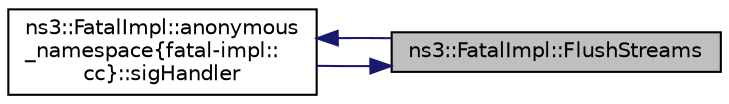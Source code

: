 digraph "ns3::FatalImpl::FlushStreams"
{
 // LATEX_PDF_SIZE
  edge [fontname="Helvetica",fontsize="10",labelfontname="Helvetica",labelfontsize="10"];
  node [fontname="Helvetica",fontsize="10",shape=record];
  rankdir="RL";
  Node1 [label="ns3::FatalImpl::FlushStreams",height=0.2,width=0.4,color="black", fillcolor="grey75", style="filled", fontcolor="black",tooltip="Flush all currently registered streams."];
  Node1 -> Node2 [dir="back",color="midnightblue",fontsize="10",style="solid",fontname="Helvetica"];
  Node2 [label="ns3::FatalImpl::anonymous\l_namespace\{fatal-impl::\lcc\}::sigHandler",height=0.2,width=0.4,color="black", fillcolor="white", style="filled",URL="$group__fatalimpl.html#ga37ced14747f8ffdbecb573fea2113714",tooltip="Overrides normal SIGSEGV handler once the HandleTerminate function is run."];
  Node2 -> Node1 [dir="back",color="midnightblue",fontsize="10",style="solid",fontname="Helvetica"];
}
